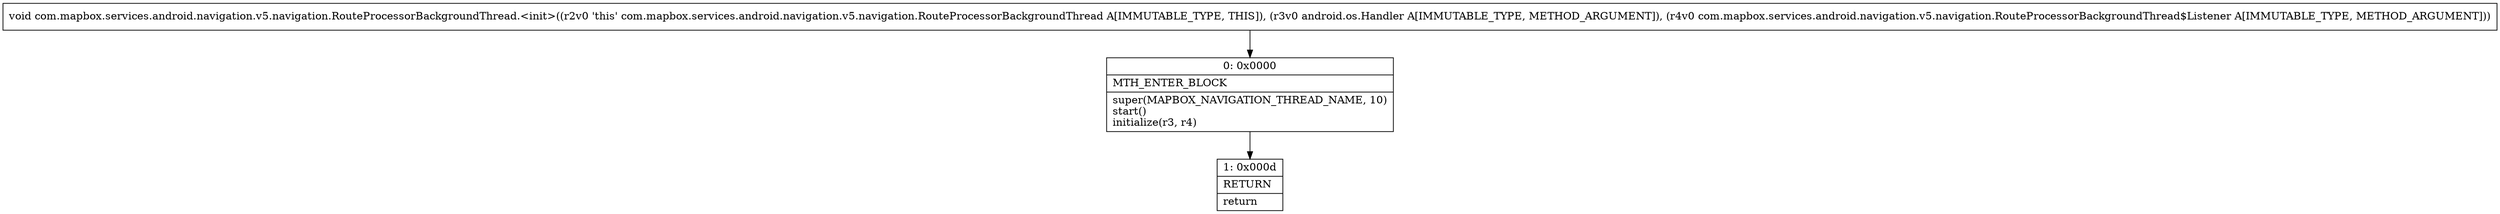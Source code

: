 digraph "CFG forcom.mapbox.services.android.navigation.v5.navigation.RouteProcessorBackgroundThread.\<init\>(Landroid\/os\/Handler;Lcom\/mapbox\/services\/android\/navigation\/v5\/navigation\/RouteProcessorBackgroundThread$Listener;)V" {
Node_0 [shape=record,label="{0\:\ 0x0000|MTH_ENTER_BLOCK\l|super(MAPBOX_NAVIGATION_THREAD_NAME, 10)\lstart()\linitialize(r3, r4)\l}"];
Node_1 [shape=record,label="{1\:\ 0x000d|RETURN\l|return\l}"];
MethodNode[shape=record,label="{void com.mapbox.services.android.navigation.v5.navigation.RouteProcessorBackgroundThread.\<init\>((r2v0 'this' com.mapbox.services.android.navigation.v5.navigation.RouteProcessorBackgroundThread A[IMMUTABLE_TYPE, THIS]), (r3v0 android.os.Handler A[IMMUTABLE_TYPE, METHOD_ARGUMENT]), (r4v0 com.mapbox.services.android.navigation.v5.navigation.RouteProcessorBackgroundThread$Listener A[IMMUTABLE_TYPE, METHOD_ARGUMENT])) }"];
MethodNode -> Node_0;
Node_0 -> Node_1;
}

